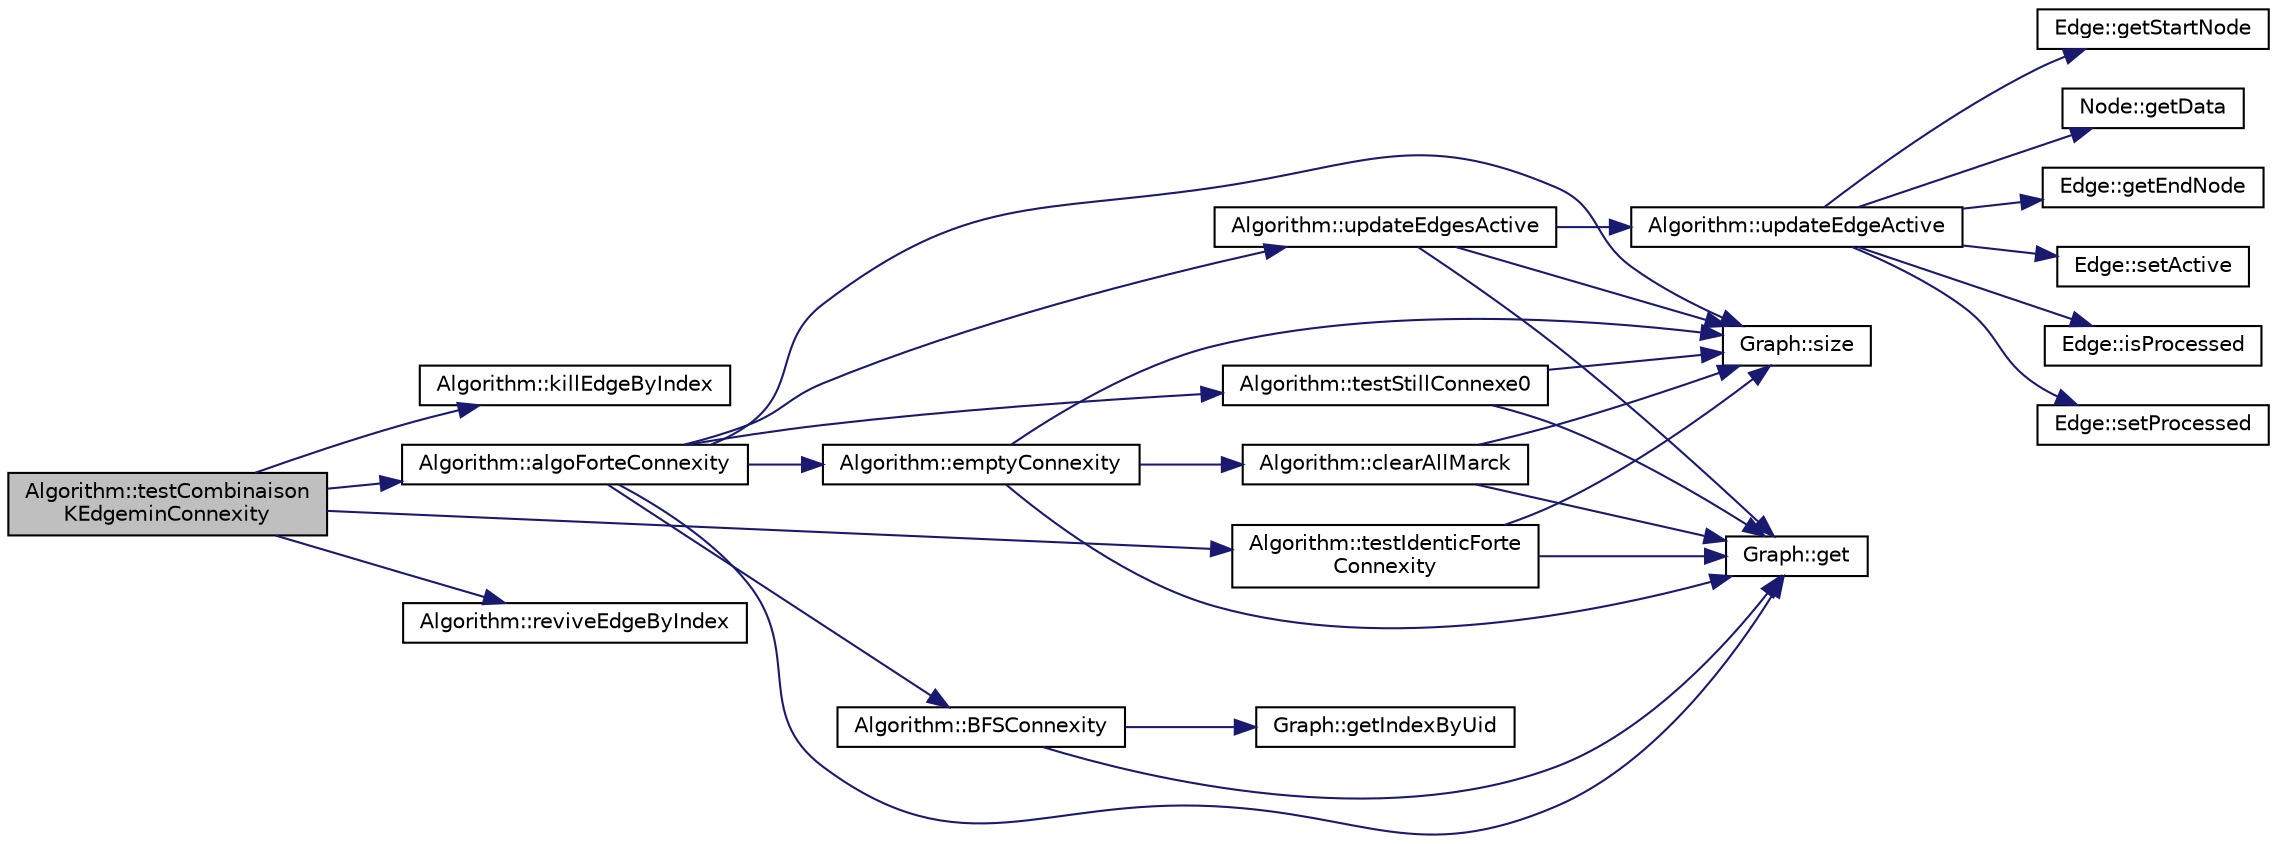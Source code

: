 digraph "Algorithm::testCombinaisonKEdgeminConnexity"
{
  edge [fontname="Helvetica",fontsize="10",labelfontname="Helvetica",labelfontsize="10"];
  node [fontname="Helvetica",fontsize="10",shape=record];
  rankdir="LR";
  Node243 [label="Algorithm::testCombinaison\lKEdgeminConnexity",height=0.2,width=0.4,color="black", fillcolor="grey75", style="filled", fontcolor="black"];
  Node243 -> Node244 [color="midnightblue",fontsize="10",style="solid",fontname="Helvetica"];
  Node244 [label="Algorithm::killEdgeByIndex",height=0.2,width=0.4,color="black", fillcolor="white", style="filled",URL="$struct_algorithm.html#a4527b9ab55d27dcaf015181bb3e1b99a"];
  Node243 -> Node245 [color="midnightblue",fontsize="10",style="solid",fontname="Helvetica"];
  Node245 [label="Algorithm::algoForteConnexity",height=0.2,width=0.4,color="black", fillcolor="white", style="filled",URL="$struct_algorithm.html#a7c4b5577dd51f39ebff598c5d01fd9d6"];
  Node245 -> Node246 [color="midnightblue",fontsize="10",style="solid",fontname="Helvetica"];
  Node246 [label="Graph::size",height=0.2,width=0.4,color="black", fillcolor="white", style="filled",URL="$class_graph.html#a6539d03f6d3f42042196f0f79455bdd8",tooltip="Size() "];
  Node245 -> Node247 [color="midnightblue",fontsize="10",style="solid",fontname="Helvetica"];
  Node247 [label="Graph::get",height=0.2,width=0.4,color="black", fillcolor="white", style="filled",URL="$class_graph.html#a78762961b8cf256a828c80cb7ec26021",tooltip="get "];
  Node245 -> Node248 [color="midnightblue",fontsize="10",style="solid",fontname="Helvetica"];
  Node248 [label="Algorithm::updateEdgesActive",height=0.2,width=0.4,color="black", fillcolor="white", style="filled",URL="$struct_algorithm.html#a75651c6f1997fa2db893b4b3d4a467d8"];
  Node248 -> Node246 [color="midnightblue",fontsize="10",style="solid",fontname="Helvetica"];
  Node248 -> Node247 [color="midnightblue",fontsize="10",style="solid",fontname="Helvetica"];
  Node248 -> Node249 [color="midnightblue",fontsize="10",style="solid",fontname="Helvetica"];
  Node249 [label="Algorithm::updateEdgeActive",height=0.2,width=0.4,color="black", fillcolor="white", style="filled",URL="$struct_algorithm.html#af2d2eace16e689391c4b11e205251657"];
  Node249 -> Node250 [color="midnightblue",fontsize="10",style="solid",fontname="Helvetica"];
  Node250 [label="Edge::getStartNode",height=0.2,width=0.4,color="black", fillcolor="white", style="filled",URL="$class_edge.html#aa83e468b6d797b013ab60fc43e6af8a6",tooltip="Getter Start Node. "];
  Node249 -> Node251 [color="midnightblue",fontsize="10",style="solid",fontname="Helvetica"];
  Node251 [label="Node::getData",height=0.2,width=0.4,color="black", fillcolor="white", style="filled",URL="$class_node.html#abdb083d1af1b62ee3f90f9996518f5cb",tooltip="Getter Data. "];
  Node249 -> Node252 [color="midnightblue",fontsize="10",style="solid",fontname="Helvetica"];
  Node252 [label="Edge::getEndNode",height=0.2,width=0.4,color="black", fillcolor="white", style="filled",URL="$class_edge.html#a03fa518cc47429dd74eb081ae004318b",tooltip="Getter End Node. "];
  Node249 -> Node253 [color="midnightblue",fontsize="10",style="solid",fontname="Helvetica"];
  Node253 [label="Edge::setActive",height=0.2,width=0.4,color="black", fillcolor="white", style="filled",URL="$class_edge.html#ad4b8227dc914a82c495812080e80b6dd",tooltip="Setter active. "];
  Node249 -> Node254 [color="midnightblue",fontsize="10",style="solid",fontname="Helvetica"];
  Node254 [label="Edge::isProcessed",height=0.2,width=0.4,color="black", fillcolor="white", style="filled",URL="$class_edge.html#a91b5c22287996d54ae90b1393d11e98c",tooltip="Getter processed. "];
  Node249 -> Node255 [color="midnightblue",fontsize="10",style="solid",fontname="Helvetica"];
  Node255 [label="Edge::setProcessed",height=0.2,width=0.4,color="black", fillcolor="white", style="filled",URL="$class_edge.html#a33bc7cc18ba5f4bea6ba562722d70192",tooltip="Setter processed. "];
  Node245 -> Node256 [color="midnightblue",fontsize="10",style="solid",fontname="Helvetica"];
  Node256 [label="Algorithm::testStillConnexe0",height=0.2,width=0.4,color="black", fillcolor="white", style="filled",URL="$struct_algorithm.html#afe508cd75cffaed44b891e17932b1ef8"];
  Node256 -> Node246 [color="midnightblue",fontsize="10",style="solid",fontname="Helvetica"];
  Node256 -> Node247 [color="midnightblue",fontsize="10",style="solid",fontname="Helvetica"];
  Node245 -> Node257 [color="midnightblue",fontsize="10",style="solid",fontname="Helvetica"];
  Node257 [label="Algorithm::BFSConnexity",height=0.2,width=0.4,color="black", fillcolor="white", style="filled",URL="$struct_algorithm.html#ab6992a48b0de3c2a9cdc638761e9e531"];
  Node257 -> Node247 [color="midnightblue",fontsize="10",style="solid",fontname="Helvetica"];
  Node257 -> Node258 [color="midnightblue",fontsize="10",style="solid",fontname="Helvetica"];
  Node258 [label="Graph::getIndexByUid",height=0.2,width=0.4,color="black", fillcolor="white", style="filled",URL="$class_graph.html#a2d8d8d9edb8a496d5c252132cdbbbc08",tooltip="getIndexByUid "];
  Node245 -> Node259 [color="midnightblue",fontsize="10",style="solid",fontname="Helvetica"];
  Node259 [label="Algorithm::emptyConnexity",height=0.2,width=0.4,color="black", fillcolor="white", style="filled",URL="$struct_algorithm.html#a363b2a9d18b83cf776182996ed9b1b91"];
  Node259 -> Node246 [color="midnightblue",fontsize="10",style="solid",fontname="Helvetica"];
  Node259 -> Node247 [color="midnightblue",fontsize="10",style="solid",fontname="Helvetica"];
  Node259 -> Node260 [color="midnightblue",fontsize="10",style="solid",fontname="Helvetica"];
  Node260 [label="Algorithm::clearAllMarck",height=0.2,width=0.4,color="black", fillcolor="white", style="filled",URL="$struct_algorithm.html#a86fac96d365d99c0a210f060a1daa67c"];
  Node260 -> Node246 [color="midnightblue",fontsize="10",style="solid",fontname="Helvetica"];
  Node260 -> Node247 [color="midnightblue",fontsize="10",style="solid",fontname="Helvetica"];
  Node243 -> Node261 [color="midnightblue",fontsize="10",style="solid",fontname="Helvetica"];
  Node261 [label="Algorithm::testIdenticForte\lConnexity",height=0.2,width=0.4,color="black", fillcolor="white", style="filled",URL="$struct_algorithm.html#a0d7dc9d28bd602b2dbfa23bab74396c9"];
  Node261 -> Node246 [color="midnightblue",fontsize="10",style="solid",fontname="Helvetica"];
  Node261 -> Node247 [color="midnightblue",fontsize="10",style="solid",fontname="Helvetica"];
  Node243 -> Node262 [color="midnightblue",fontsize="10",style="solid",fontname="Helvetica"];
  Node262 [label="Algorithm::reviveEdgeByIndex",height=0.2,width=0.4,color="black", fillcolor="white", style="filled",URL="$struct_algorithm.html#a698172d74eea712bc92a75375a1de946"];
}

